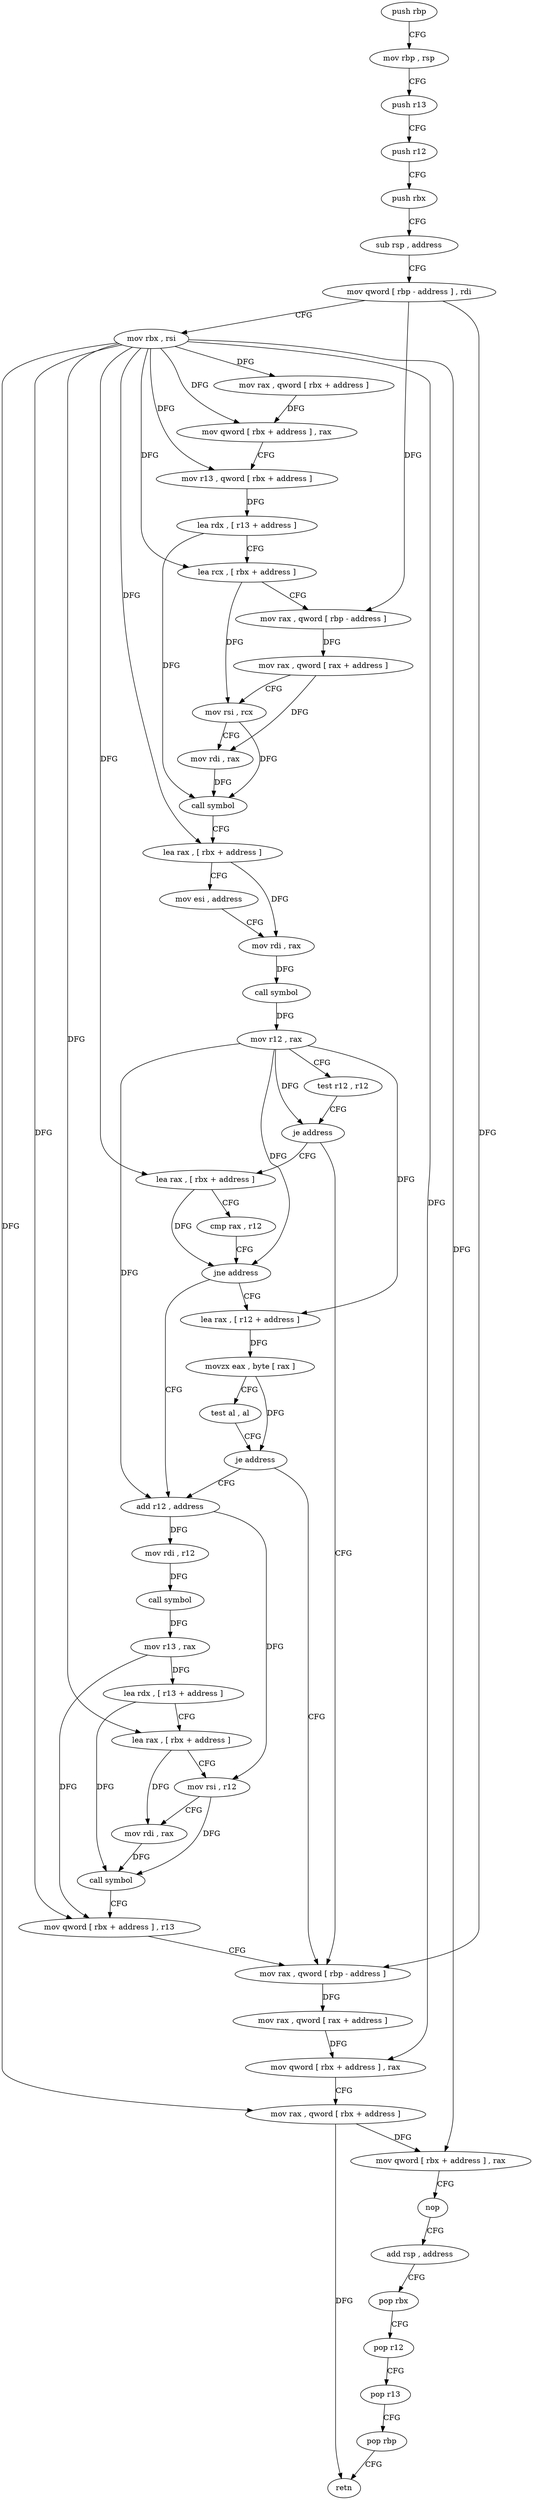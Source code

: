 digraph "func" {
"4295292" [label = "push rbp" ]
"4295293" [label = "mov rbp , rsp" ]
"4295296" [label = "push r13" ]
"4295298" [label = "push r12" ]
"4295300" [label = "push rbx" ]
"4295301" [label = "sub rsp , address" ]
"4295305" [label = "mov qword [ rbp - address ] , rdi" ]
"4295309" [label = "mov rbx , rsi" ]
"4295312" [label = "mov rax , qword [ rbx + address ]" ]
"4295316" [label = "mov qword [ rbx + address ] , rax" ]
"4295320" [label = "mov r13 , qword [ rbx + address ]" ]
"4295324" [label = "lea rdx , [ r13 + address ]" ]
"4295328" [label = "lea rcx , [ rbx + address ]" ]
"4295335" [label = "mov rax , qword [ rbp - address ]" ]
"4295339" [label = "mov rax , qword [ rax + address ]" ]
"4295343" [label = "mov rsi , rcx" ]
"4295346" [label = "mov rdi , rax" ]
"4295349" [label = "call symbol" ]
"4295354" [label = "lea rax , [ rbx + address ]" ]
"4295361" [label = "mov esi , address" ]
"4295366" [label = "mov rdi , rax" ]
"4295369" [label = "call symbol" ]
"4295374" [label = "mov r12 , rax" ]
"4295377" [label = "test r12 , r12" ]
"4295380" [label = "je address" ]
"4295447" [label = "mov rax , qword [ rbp - address ]" ]
"4295382" [label = "lea rax , [ rbx + address ]" ]
"4295451" [label = "mov rax , qword [ rax + address ]" ]
"4295455" [label = "mov qword [ rbx + address ] , rax" ]
"4295459" [label = "mov rax , qword [ rbx + address ]" ]
"4295463" [label = "mov qword [ rbx + address ] , rax" ]
"4295467" [label = "nop" ]
"4295468" [label = "add rsp , address" ]
"4295472" [label = "pop rbx" ]
"4295473" [label = "pop r12" ]
"4295475" [label = "pop r13" ]
"4295477" [label = "pop rbp" ]
"4295478" [label = "retn" ]
"4295389" [label = "cmp rax , r12" ]
"4295392" [label = "jne address" ]
"4295406" [label = "add r12 , address" ]
"4295394" [label = "lea rax , [ r12 + address ]" ]
"4295410" [label = "mov rdi , r12" ]
"4295413" [label = "call symbol" ]
"4295418" [label = "mov r13 , rax" ]
"4295421" [label = "lea rdx , [ r13 + address ]" ]
"4295425" [label = "lea rax , [ rbx + address ]" ]
"4295432" [label = "mov rsi , r12" ]
"4295435" [label = "mov rdi , rax" ]
"4295438" [label = "call symbol" ]
"4295443" [label = "mov qword [ rbx + address ] , r13" ]
"4295399" [label = "movzx eax , byte [ rax ]" ]
"4295402" [label = "test al , al" ]
"4295404" [label = "je address" ]
"4295292" -> "4295293" [ label = "CFG" ]
"4295293" -> "4295296" [ label = "CFG" ]
"4295296" -> "4295298" [ label = "CFG" ]
"4295298" -> "4295300" [ label = "CFG" ]
"4295300" -> "4295301" [ label = "CFG" ]
"4295301" -> "4295305" [ label = "CFG" ]
"4295305" -> "4295309" [ label = "CFG" ]
"4295305" -> "4295335" [ label = "DFG" ]
"4295305" -> "4295447" [ label = "DFG" ]
"4295309" -> "4295312" [ label = "DFG" ]
"4295309" -> "4295316" [ label = "DFG" ]
"4295309" -> "4295320" [ label = "DFG" ]
"4295309" -> "4295328" [ label = "DFG" ]
"4295309" -> "4295354" [ label = "DFG" ]
"4295309" -> "4295455" [ label = "DFG" ]
"4295309" -> "4295459" [ label = "DFG" ]
"4295309" -> "4295463" [ label = "DFG" ]
"4295309" -> "4295382" [ label = "DFG" ]
"4295309" -> "4295425" [ label = "DFG" ]
"4295309" -> "4295443" [ label = "DFG" ]
"4295312" -> "4295316" [ label = "DFG" ]
"4295316" -> "4295320" [ label = "CFG" ]
"4295320" -> "4295324" [ label = "DFG" ]
"4295324" -> "4295328" [ label = "CFG" ]
"4295324" -> "4295349" [ label = "DFG" ]
"4295328" -> "4295335" [ label = "CFG" ]
"4295328" -> "4295343" [ label = "DFG" ]
"4295335" -> "4295339" [ label = "DFG" ]
"4295339" -> "4295343" [ label = "CFG" ]
"4295339" -> "4295346" [ label = "DFG" ]
"4295343" -> "4295346" [ label = "CFG" ]
"4295343" -> "4295349" [ label = "DFG" ]
"4295346" -> "4295349" [ label = "DFG" ]
"4295349" -> "4295354" [ label = "CFG" ]
"4295354" -> "4295361" [ label = "CFG" ]
"4295354" -> "4295366" [ label = "DFG" ]
"4295361" -> "4295366" [ label = "CFG" ]
"4295366" -> "4295369" [ label = "DFG" ]
"4295369" -> "4295374" [ label = "DFG" ]
"4295374" -> "4295377" [ label = "CFG" ]
"4295374" -> "4295380" [ label = "DFG" ]
"4295374" -> "4295392" [ label = "DFG" ]
"4295374" -> "4295406" [ label = "DFG" ]
"4295374" -> "4295394" [ label = "DFG" ]
"4295377" -> "4295380" [ label = "CFG" ]
"4295380" -> "4295447" [ label = "CFG" ]
"4295380" -> "4295382" [ label = "CFG" ]
"4295447" -> "4295451" [ label = "DFG" ]
"4295382" -> "4295389" [ label = "CFG" ]
"4295382" -> "4295392" [ label = "DFG" ]
"4295451" -> "4295455" [ label = "DFG" ]
"4295455" -> "4295459" [ label = "CFG" ]
"4295459" -> "4295463" [ label = "DFG" ]
"4295459" -> "4295478" [ label = "DFG" ]
"4295463" -> "4295467" [ label = "CFG" ]
"4295467" -> "4295468" [ label = "CFG" ]
"4295468" -> "4295472" [ label = "CFG" ]
"4295472" -> "4295473" [ label = "CFG" ]
"4295473" -> "4295475" [ label = "CFG" ]
"4295475" -> "4295477" [ label = "CFG" ]
"4295477" -> "4295478" [ label = "CFG" ]
"4295389" -> "4295392" [ label = "CFG" ]
"4295392" -> "4295406" [ label = "CFG" ]
"4295392" -> "4295394" [ label = "CFG" ]
"4295406" -> "4295410" [ label = "DFG" ]
"4295406" -> "4295432" [ label = "DFG" ]
"4295394" -> "4295399" [ label = "DFG" ]
"4295410" -> "4295413" [ label = "DFG" ]
"4295413" -> "4295418" [ label = "DFG" ]
"4295418" -> "4295421" [ label = "DFG" ]
"4295418" -> "4295443" [ label = "DFG" ]
"4295421" -> "4295425" [ label = "CFG" ]
"4295421" -> "4295438" [ label = "DFG" ]
"4295425" -> "4295432" [ label = "CFG" ]
"4295425" -> "4295435" [ label = "DFG" ]
"4295432" -> "4295435" [ label = "CFG" ]
"4295432" -> "4295438" [ label = "DFG" ]
"4295435" -> "4295438" [ label = "DFG" ]
"4295438" -> "4295443" [ label = "CFG" ]
"4295443" -> "4295447" [ label = "CFG" ]
"4295399" -> "4295402" [ label = "CFG" ]
"4295399" -> "4295404" [ label = "DFG" ]
"4295402" -> "4295404" [ label = "CFG" ]
"4295404" -> "4295447" [ label = "CFG" ]
"4295404" -> "4295406" [ label = "CFG" ]
}
